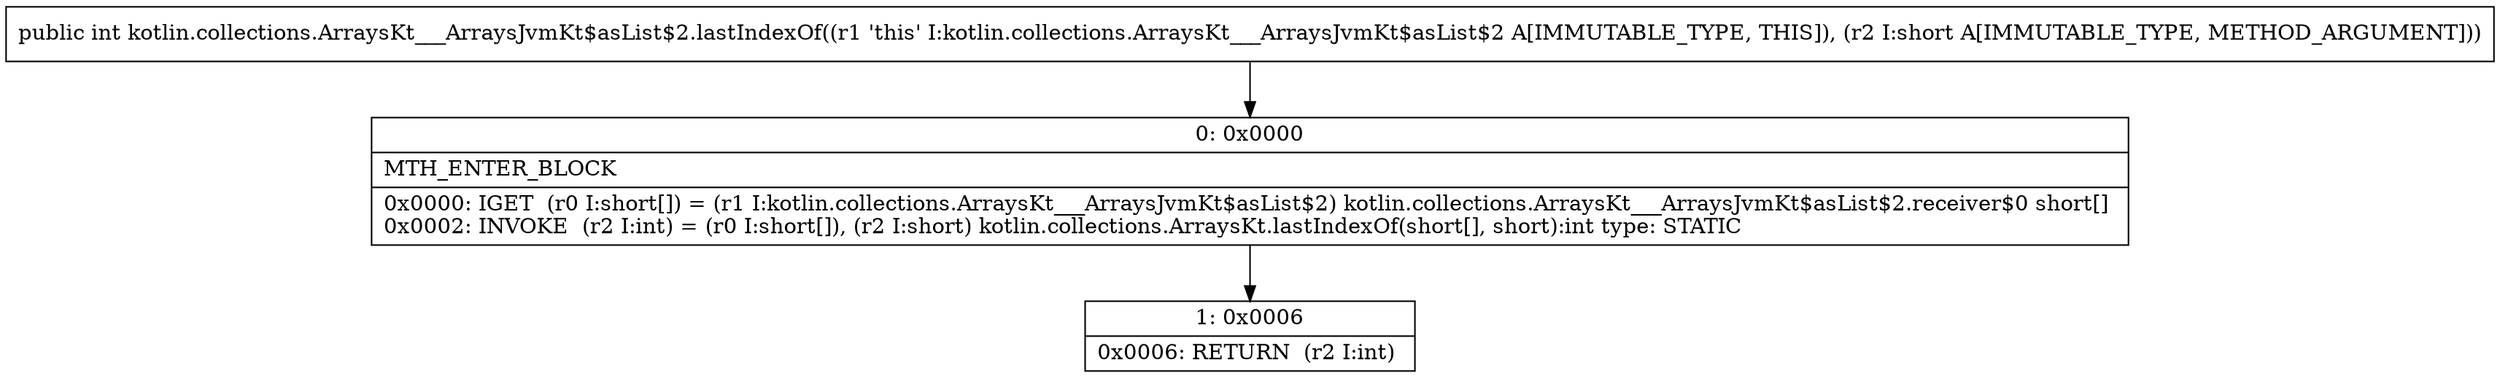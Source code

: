digraph "CFG forkotlin.collections.ArraysKt___ArraysJvmKt$asList$2.lastIndexOf(S)I" {
Node_0 [shape=record,label="{0\:\ 0x0000|MTH_ENTER_BLOCK\l|0x0000: IGET  (r0 I:short[]) = (r1 I:kotlin.collections.ArraysKt___ArraysJvmKt$asList$2) kotlin.collections.ArraysKt___ArraysJvmKt$asList$2.receiver$0 short[] \l0x0002: INVOKE  (r2 I:int) = (r0 I:short[]), (r2 I:short) kotlin.collections.ArraysKt.lastIndexOf(short[], short):int type: STATIC \l}"];
Node_1 [shape=record,label="{1\:\ 0x0006|0x0006: RETURN  (r2 I:int) \l}"];
MethodNode[shape=record,label="{public int kotlin.collections.ArraysKt___ArraysJvmKt$asList$2.lastIndexOf((r1 'this' I:kotlin.collections.ArraysKt___ArraysJvmKt$asList$2 A[IMMUTABLE_TYPE, THIS]), (r2 I:short A[IMMUTABLE_TYPE, METHOD_ARGUMENT])) }"];
MethodNode -> Node_0;
Node_0 -> Node_1;
}

